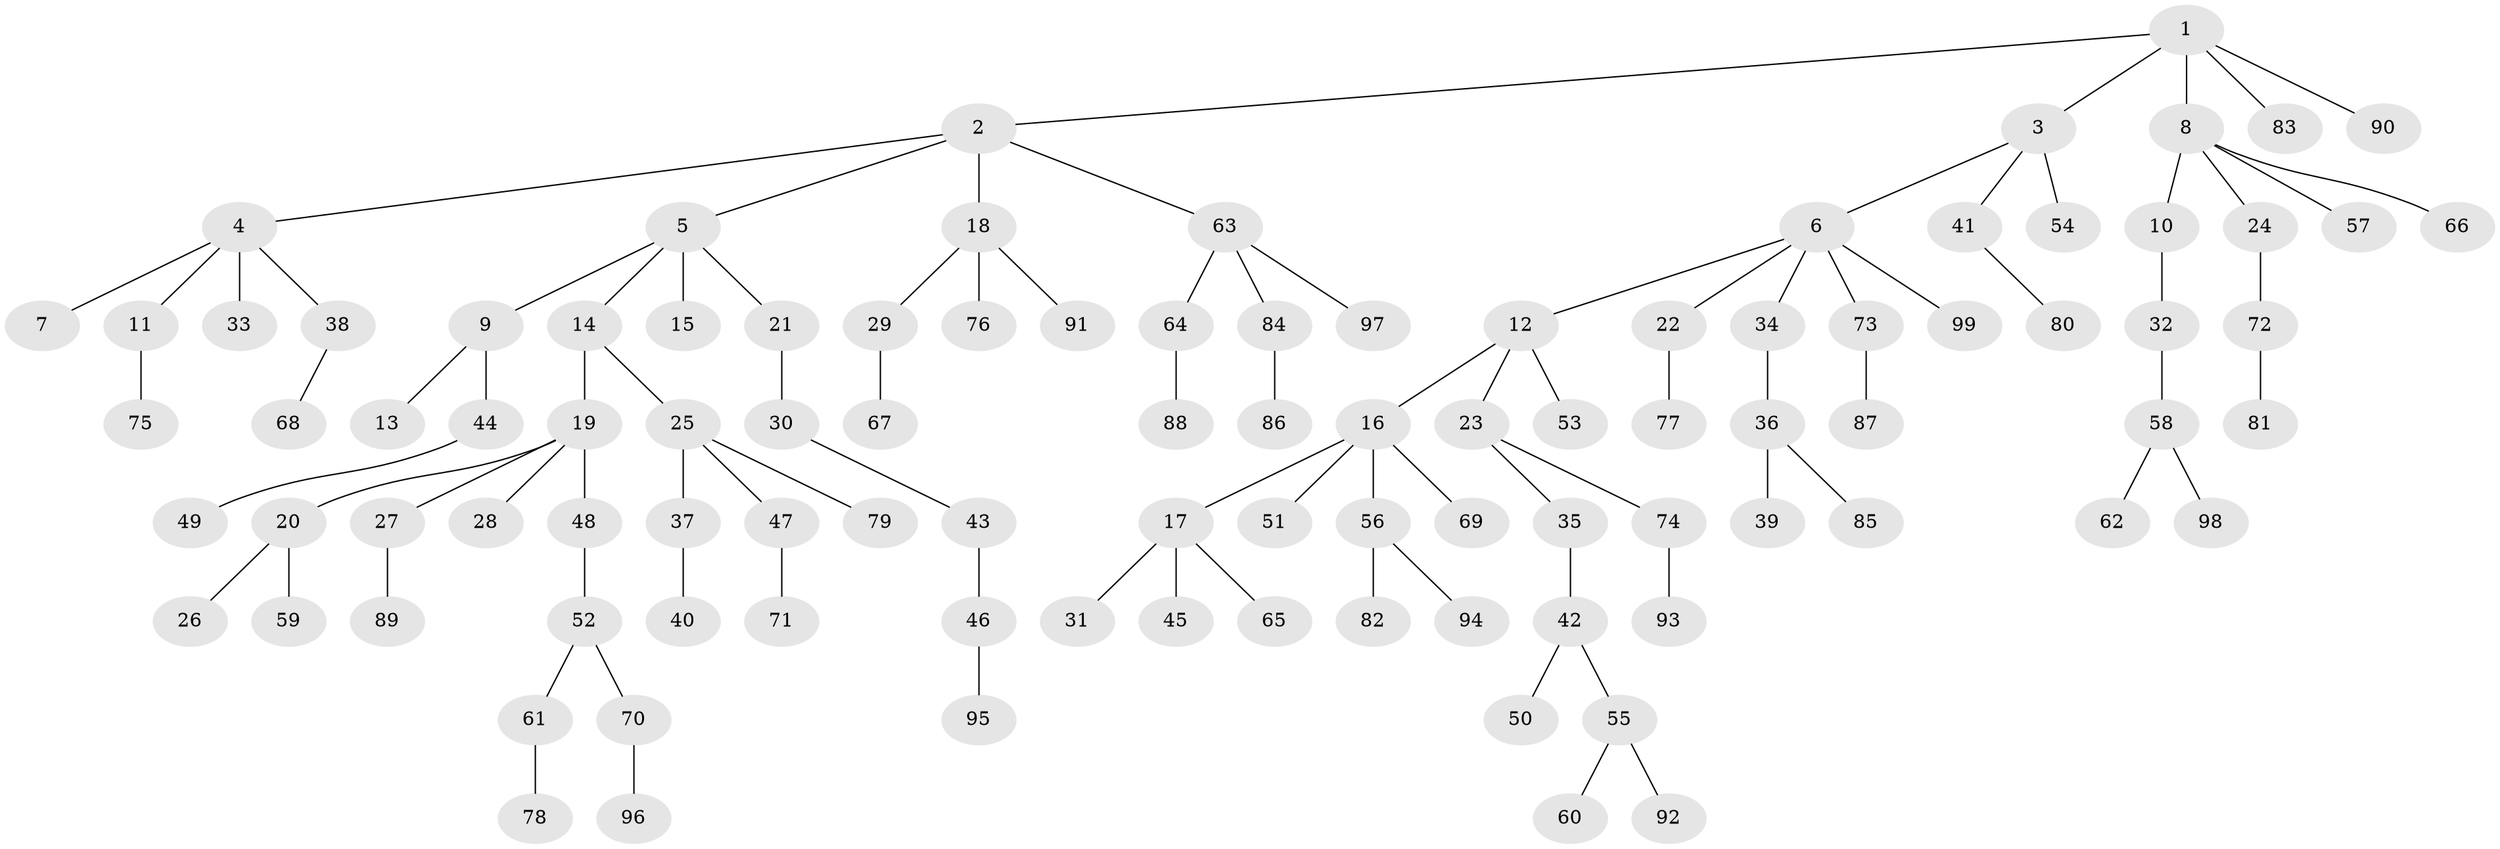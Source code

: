 // coarse degree distribution, {7: 0.029850746268656716, 8: 0.014925373134328358, 4: 0.04477611940298507, 6: 0.029850746268656716, 1: 0.582089552238806, 2: 0.19402985074626866, 3: 0.1044776119402985}
// Generated by graph-tools (version 1.1) at 2025/52/02/27/25 19:52:12]
// undirected, 99 vertices, 98 edges
graph export_dot {
graph [start="1"]
  node [color=gray90,style=filled];
  1;
  2;
  3;
  4;
  5;
  6;
  7;
  8;
  9;
  10;
  11;
  12;
  13;
  14;
  15;
  16;
  17;
  18;
  19;
  20;
  21;
  22;
  23;
  24;
  25;
  26;
  27;
  28;
  29;
  30;
  31;
  32;
  33;
  34;
  35;
  36;
  37;
  38;
  39;
  40;
  41;
  42;
  43;
  44;
  45;
  46;
  47;
  48;
  49;
  50;
  51;
  52;
  53;
  54;
  55;
  56;
  57;
  58;
  59;
  60;
  61;
  62;
  63;
  64;
  65;
  66;
  67;
  68;
  69;
  70;
  71;
  72;
  73;
  74;
  75;
  76;
  77;
  78;
  79;
  80;
  81;
  82;
  83;
  84;
  85;
  86;
  87;
  88;
  89;
  90;
  91;
  92;
  93;
  94;
  95;
  96;
  97;
  98;
  99;
  1 -- 2;
  1 -- 3;
  1 -- 8;
  1 -- 83;
  1 -- 90;
  2 -- 4;
  2 -- 5;
  2 -- 18;
  2 -- 63;
  3 -- 6;
  3 -- 41;
  3 -- 54;
  4 -- 7;
  4 -- 11;
  4 -- 33;
  4 -- 38;
  5 -- 9;
  5 -- 14;
  5 -- 15;
  5 -- 21;
  6 -- 12;
  6 -- 22;
  6 -- 34;
  6 -- 73;
  6 -- 99;
  8 -- 10;
  8 -- 24;
  8 -- 57;
  8 -- 66;
  9 -- 13;
  9 -- 44;
  10 -- 32;
  11 -- 75;
  12 -- 16;
  12 -- 23;
  12 -- 53;
  14 -- 19;
  14 -- 25;
  16 -- 17;
  16 -- 51;
  16 -- 56;
  16 -- 69;
  17 -- 31;
  17 -- 45;
  17 -- 65;
  18 -- 29;
  18 -- 76;
  18 -- 91;
  19 -- 20;
  19 -- 27;
  19 -- 28;
  19 -- 48;
  20 -- 26;
  20 -- 59;
  21 -- 30;
  22 -- 77;
  23 -- 35;
  23 -- 74;
  24 -- 72;
  25 -- 37;
  25 -- 47;
  25 -- 79;
  27 -- 89;
  29 -- 67;
  30 -- 43;
  32 -- 58;
  34 -- 36;
  35 -- 42;
  36 -- 39;
  36 -- 85;
  37 -- 40;
  38 -- 68;
  41 -- 80;
  42 -- 50;
  42 -- 55;
  43 -- 46;
  44 -- 49;
  46 -- 95;
  47 -- 71;
  48 -- 52;
  52 -- 61;
  52 -- 70;
  55 -- 60;
  55 -- 92;
  56 -- 82;
  56 -- 94;
  58 -- 62;
  58 -- 98;
  61 -- 78;
  63 -- 64;
  63 -- 84;
  63 -- 97;
  64 -- 88;
  70 -- 96;
  72 -- 81;
  73 -- 87;
  74 -- 93;
  84 -- 86;
}
